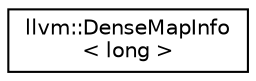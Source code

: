 digraph "Graphical Class Hierarchy"
{
  edge [fontname="Helvetica",fontsize="10",labelfontname="Helvetica",labelfontsize="10"];
  node [fontname="Helvetica",fontsize="10",shape=record];
  rankdir="LR";
  Node1 [label="llvm::DenseMapInfo\l\< long \>",height=0.2,width=0.4,color="black", fillcolor="white", style="filled",URL="$structllvm_1_1DenseMapInfo_3_01long_01_4.html"];
}
